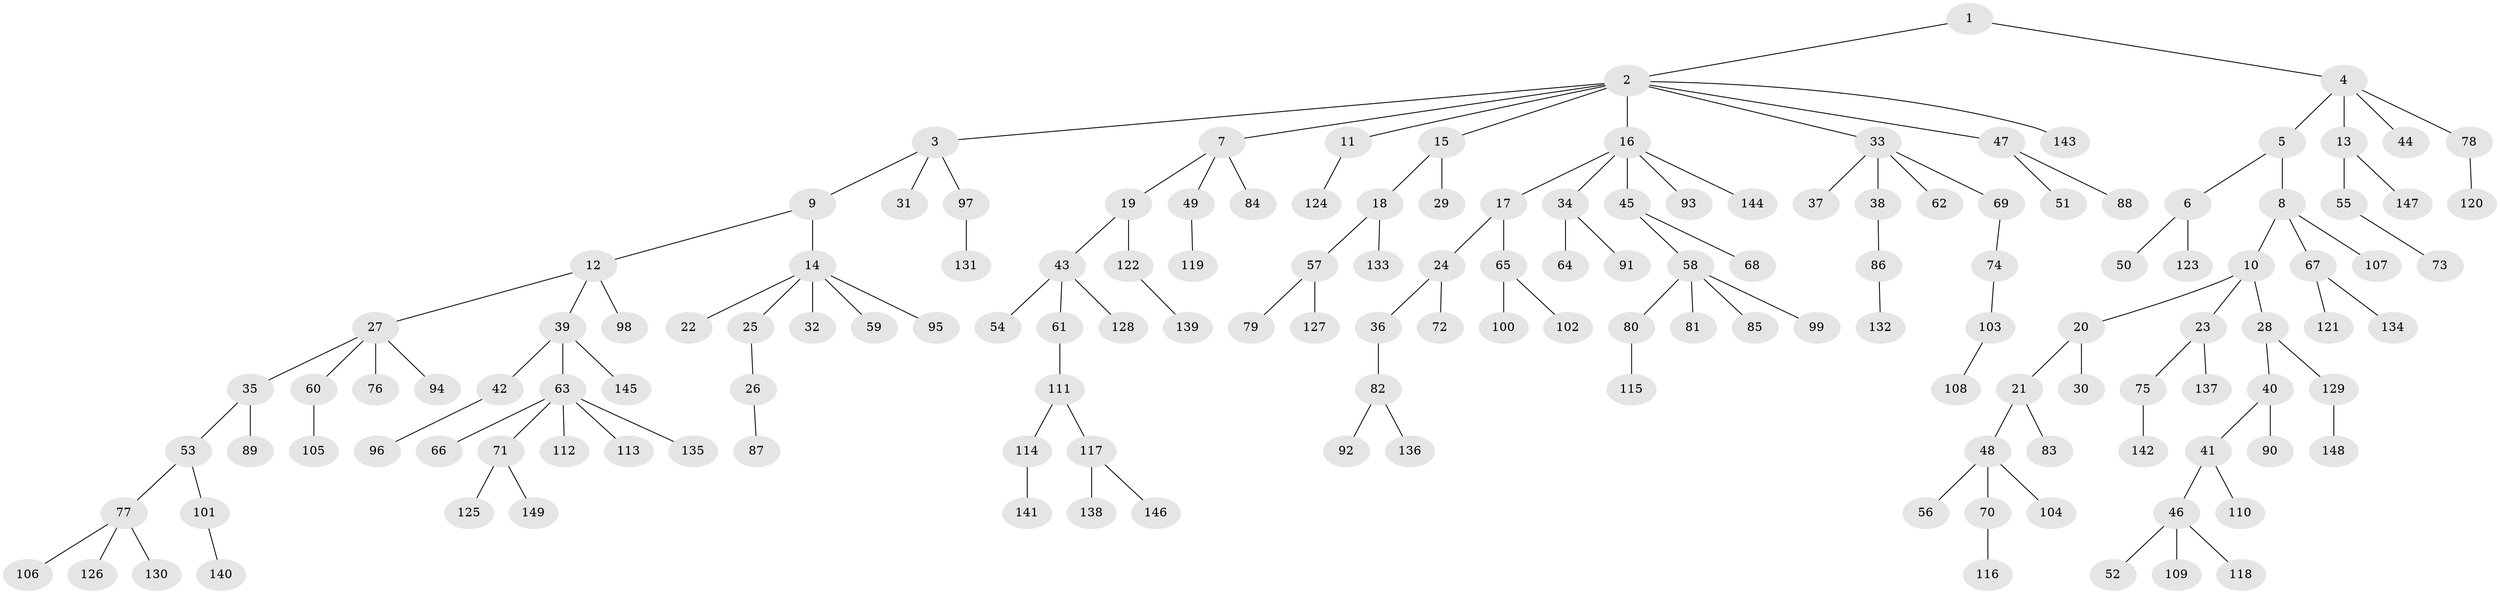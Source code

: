 // Generated by graph-tools (version 1.1) at 2025/15/03/09/25 04:15:41]
// undirected, 149 vertices, 148 edges
graph export_dot {
graph [start="1"]
  node [color=gray90,style=filled];
  1;
  2;
  3;
  4;
  5;
  6;
  7;
  8;
  9;
  10;
  11;
  12;
  13;
  14;
  15;
  16;
  17;
  18;
  19;
  20;
  21;
  22;
  23;
  24;
  25;
  26;
  27;
  28;
  29;
  30;
  31;
  32;
  33;
  34;
  35;
  36;
  37;
  38;
  39;
  40;
  41;
  42;
  43;
  44;
  45;
  46;
  47;
  48;
  49;
  50;
  51;
  52;
  53;
  54;
  55;
  56;
  57;
  58;
  59;
  60;
  61;
  62;
  63;
  64;
  65;
  66;
  67;
  68;
  69;
  70;
  71;
  72;
  73;
  74;
  75;
  76;
  77;
  78;
  79;
  80;
  81;
  82;
  83;
  84;
  85;
  86;
  87;
  88;
  89;
  90;
  91;
  92;
  93;
  94;
  95;
  96;
  97;
  98;
  99;
  100;
  101;
  102;
  103;
  104;
  105;
  106;
  107;
  108;
  109;
  110;
  111;
  112;
  113;
  114;
  115;
  116;
  117;
  118;
  119;
  120;
  121;
  122;
  123;
  124;
  125;
  126;
  127;
  128;
  129;
  130;
  131;
  132;
  133;
  134;
  135;
  136;
  137;
  138;
  139;
  140;
  141;
  142;
  143;
  144;
  145;
  146;
  147;
  148;
  149;
  1 -- 2;
  1 -- 4;
  2 -- 3;
  2 -- 7;
  2 -- 11;
  2 -- 15;
  2 -- 16;
  2 -- 33;
  2 -- 47;
  2 -- 143;
  3 -- 9;
  3 -- 31;
  3 -- 97;
  4 -- 5;
  4 -- 13;
  4 -- 44;
  4 -- 78;
  5 -- 6;
  5 -- 8;
  6 -- 50;
  6 -- 123;
  7 -- 19;
  7 -- 49;
  7 -- 84;
  8 -- 10;
  8 -- 67;
  8 -- 107;
  9 -- 12;
  9 -- 14;
  10 -- 20;
  10 -- 23;
  10 -- 28;
  11 -- 124;
  12 -- 27;
  12 -- 39;
  12 -- 98;
  13 -- 55;
  13 -- 147;
  14 -- 22;
  14 -- 25;
  14 -- 32;
  14 -- 59;
  14 -- 95;
  15 -- 18;
  15 -- 29;
  16 -- 17;
  16 -- 34;
  16 -- 45;
  16 -- 93;
  16 -- 144;
  17 -- 24;
  17 -- 65;
  18 -- 57;
  18 -- 133;
  19 -- 43;
  19 -- 122;
  20 -- 21;
  20 -- 30;
  21 -- 48;
  21 -- 83;
  23 -- 75;
  23 -- 137;
  24 -- 36;
  24 -- 72;
  25 -- 26;
  26 -- 87;
  27 -- 35;
  27 -- 60;
  27 -- 76;
  27 -- 94;
  28 -- 40;
  28 -- 129;
  33 -- 37;
  33 -- 38;
  33 -- 62;
  33 -- 69;
  34 -- 64;
  34 -- 91;
  35 -- 53;
  35 -- 89;
  36 -- 82;
  38 -- 86;
  39 -- 42;
  39 -- 63;
  39 -- 145;
  40 -- 41;
  40 -- 90;
  41 -- 46;
  41 -- 110;
  42 -- 96;
  43 -- 54;
  43 -- 61;
  43 -- 128;
  45 -- 58;
  45 -- 68;
  46 -- 52;
  46 -- 109;
  46 -- 118;
  47 -- 51;
  47 -- 88;
  48 -- 56;
  48 -- 70;
  48 -- 104;
  49 -- 119;
  53 -- 77;
  53 -- 101;
  55 -- 73;
  57 -- 79;
  57 -- 127;
  58 -- 80;
  58 -- 81;
  58 -- 85;
  58 -- 99;
  60 -- 105;
  61 -- 111;
  63 -- 66;
  63 -- 71;
  63 -- 112;
  63 -- 113;
  63 -- 135;
  65 -- 100;
  65 -- 102;
  67 -- 121;
  67 -- 134;
  69 -- 74;
  70 -- 116;
  71 -- 125;
  71 -- 149;
  74 -- 103;
  75 -- 142;
  77 -- 106;
  77 -- 126;
  77 -- 130;
  78 -- 120;
  80 -- 115;
  82 -- 92;
  82 -- 136;
  86 -- 132;
  97 -- 131;
  101 -- 140;
  103 -- 108;
  111 -- 114;
  111 -- 117;
  114 -- 141;
  117 -- 138;
  117 -- 146;
  122 -- 139;
  129 -- 148;
}
